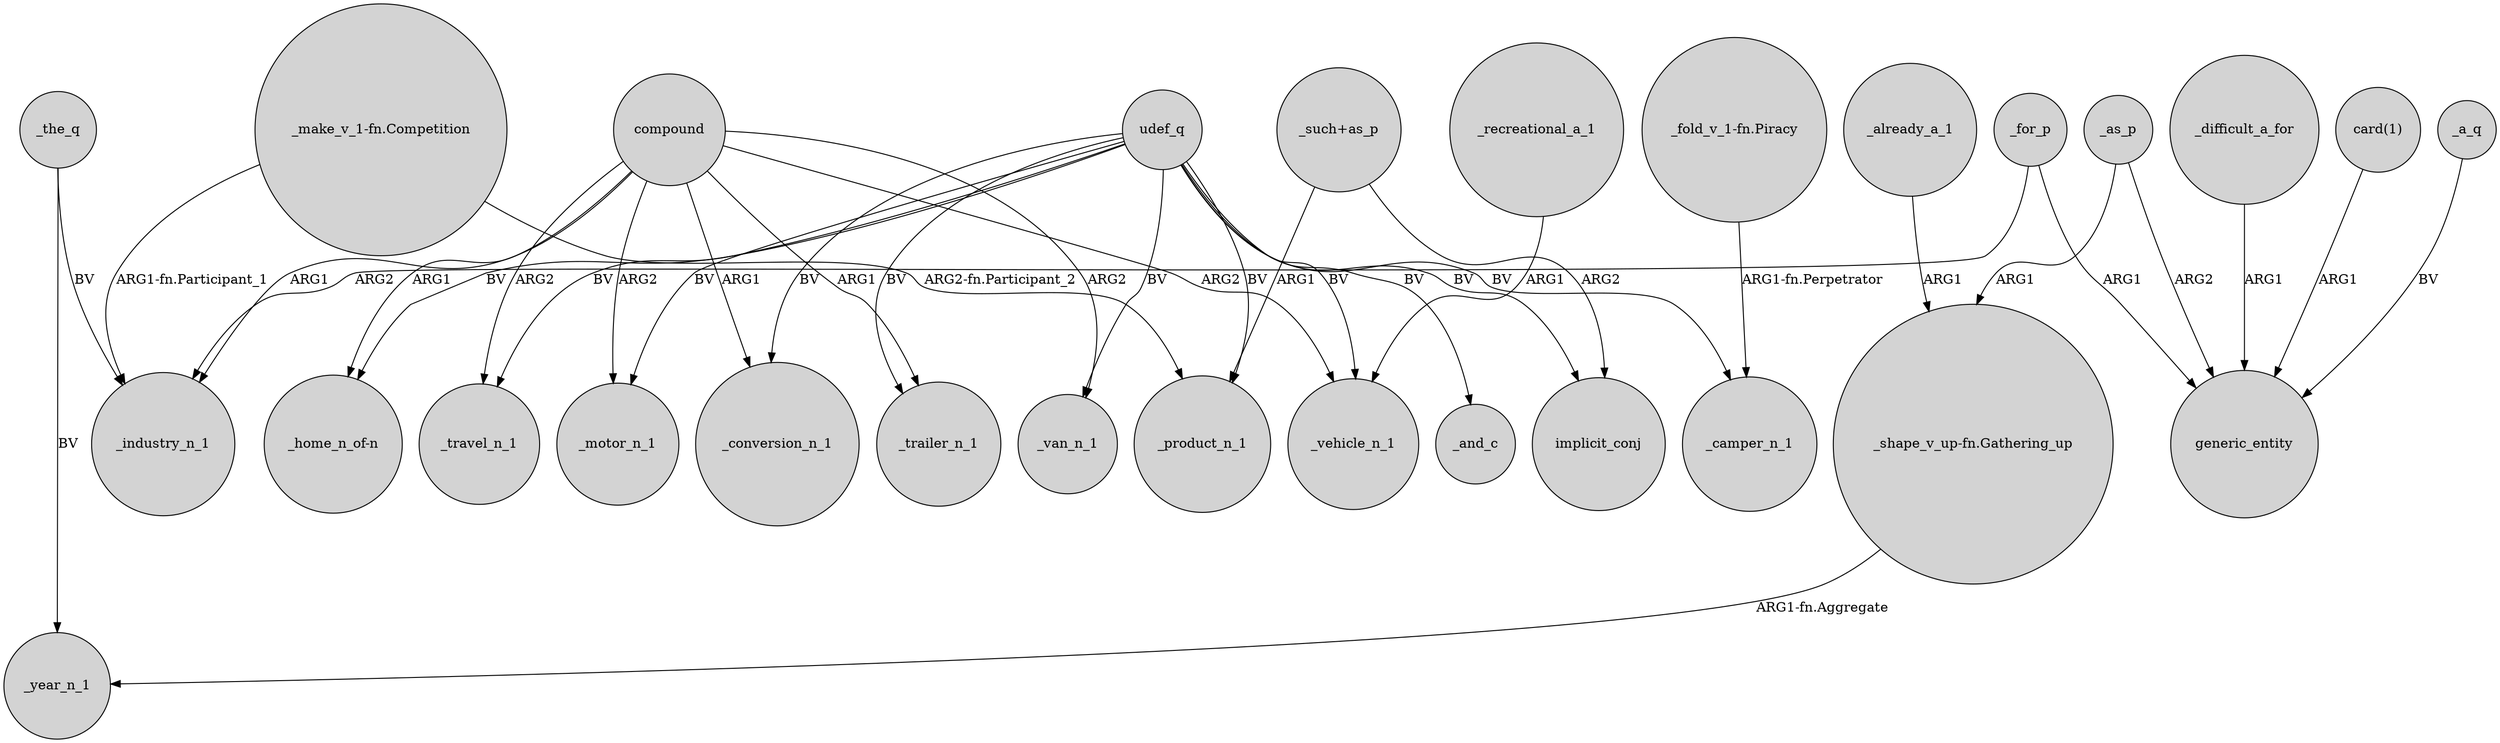 digraph {
	node [shape=circle style=filled]
	_for_p -> _industry_n_1 [label=ARG2]
	udef_q -> _motor_n_1 [label=BV]
	_difficult_a_for -> generic_entity [label=ARG1]
	"card(1)" -> generic_entity [label=ARG1]
	udef_q -> _van_n_1 [label=BV]
	udef_q -> _trailer_n_1 [label=BV]
	"_make_v_1-fn.Competition" -> _industry_n_1 [label="ARG1-fn.Participant_1"]
	compound -> _trailer_n_1 [label=ARG1]
	udef_q -> _camper_n_1 [label=BV]
	compound -> _conversion_n_1 [label=ARG1]
	"_such+as_p" -> _product_n_1 [label=ARG1]
	udef_q -> _product_n_1 [label=BV]
	udef_q -> _and_c [label=BV]
	"_make_v_1-fn.Competition" -> _product_n_1 [label="ARG2-fn.Participant_2"]
	"_shape_v_up-fn.Gathering_up" -> _year_n_1 [label="ARG1-fn.Aggregate"]
	_already_a_1 -> "_shape_v_up-fn.Gathering_up" [label=ARG1]
	compound -> _travel_n_1 [label=ARG2]
	"_such+as_p" -> implicit_conj [label=ARG2]
	compound -> _industry_n_1 [label=ARG1]
	compound -> "_home_n_of-n" [label=ARG1]
	udef_q -> _conversion_n_1 [label=BV]
	udef_q -> _vehicle_n_1 [label=BV]
	_a_q -> generic_entity [label=BV]
	_the_q -> _year_n_1 [label=BV]
	_for_p -> generic_entity [label=ARG1]
	udef_q -> "_home_n_of-n" [label=BV]
	compound -> _motor_n_1 [label=ARG2]
	_recreational_a_1 -> _vehicle_n_1 [label=ARG1]
	compound -> _van_n_1 [label=ARG2]
	"_fold_v_1-fn.Piracy" -> _camper_n_1 [label="ARG1-fn.Perpetrator"]
	compound -> _vehicle_n_1 [label=ARG2]
	_as_p -> generic_entity [label=ARG2]
	_as_p -> "_shape_v_up-fn.Gathering_up" [label=ARG1]
	_the_q -> _industry_n_1 [label=BV]
	udef_q -> implicit_conj [label=BV]
	udef_q -> _travel_n_1 [label=BV]
}
